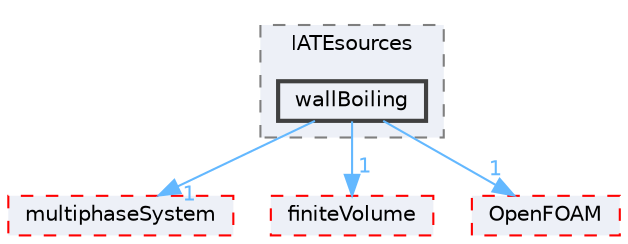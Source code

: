 digraph "src/phaseSystemModels/reactingEuler/twoPhaseSystem/diameterModels/IATE/IATEsources/wallBoiling"
{
 // LATEX_PDF_SIZE
  bgcolor="transparent";
  edge [fontname=Helvetica,fontsize=10,labelfontname=Helvetica,labelfontsize=10];
  node [fontname=Helvetica,fontsize=10,shape=box,height=0.2,width=0.4];
  compound=true
  subgraph clusterdir_0620c2510d6856888fd91c80d0fa14a8 {
    graph [ bgcolor="#edf0f7", pencolor="grey50", label="IATEsources", fontname=Helvetica,fontsize=10 style="filled,dashed", URL="dir_0620c2510d6856888fd91c80d0fa14a8.html",tooltip=""]
  dir_d44e59a971a2f11dbc6a59921337d753 [label="wallBoiling", fillcolor="#edf0f7", color="grey25", style="filled,bold", URL="dir_d44e59a971a2f11dbc6a59921337d753.html",tooltip=""];
  }
  dir_4edcd2f80655d7be3718758b13a7ab40 [label="multiphaseSystem", fillcolor="#edf0f7", color="red", style="filled,dashed", URL="dir_4edcd2f80655d7be3718758b13a7ab40.html",tooltip=""];
  dir_9bd15774b555cf7259a6fa18f99fe99b [label="finiteVolume", fillcolor="#edf0f7", color="red", style="filled,dashed", URL="dir_9bd15774b555cf7259a6fa18f99fe99b.html",tooltip=""];
  dir_c5473ff19b20e6ec4dfe5c310b3778a8 [label="OpenFOAM", fillcolor="#edf0f7", color="red", style="filled,dashed", URL="dir_c5473ff19b20e6ec4dfe5c310b3778a8.html",tooltip=""];
  dir_d44e59a971a2f11dbc6a59921337d753->dir_4edcd2f80655d7be3718758b13a7ab40 [headlabel="1", labeldistance=1.5 headhref="dir_004329_002496.html" href="dir_004329_002496.html" color="steelblue1" fontcolor="steelblue1"];
  dir_d44e59a971a2f11dbc6a59921337d753->dir_9bd15774b555cf7259a6fa18f99fe99b [headlabel="1", labeldistance=1.5 headhref="dir_004329_001387.html" href="dir_004329_001387.html" color="steelblue1" fontcolor="steelblue1"];
  dir_d44e59a971a2f11dbc6a59921337d753->dir_c5473ff19b20e6ec4dfe5c310b3778a8 [headlabel="1", labeldistance=1.5 headhref="dir_004329_002695.html" href="dir_004329_002695.html" color="steelblue1" fontcolor="steelblue1"];
}
